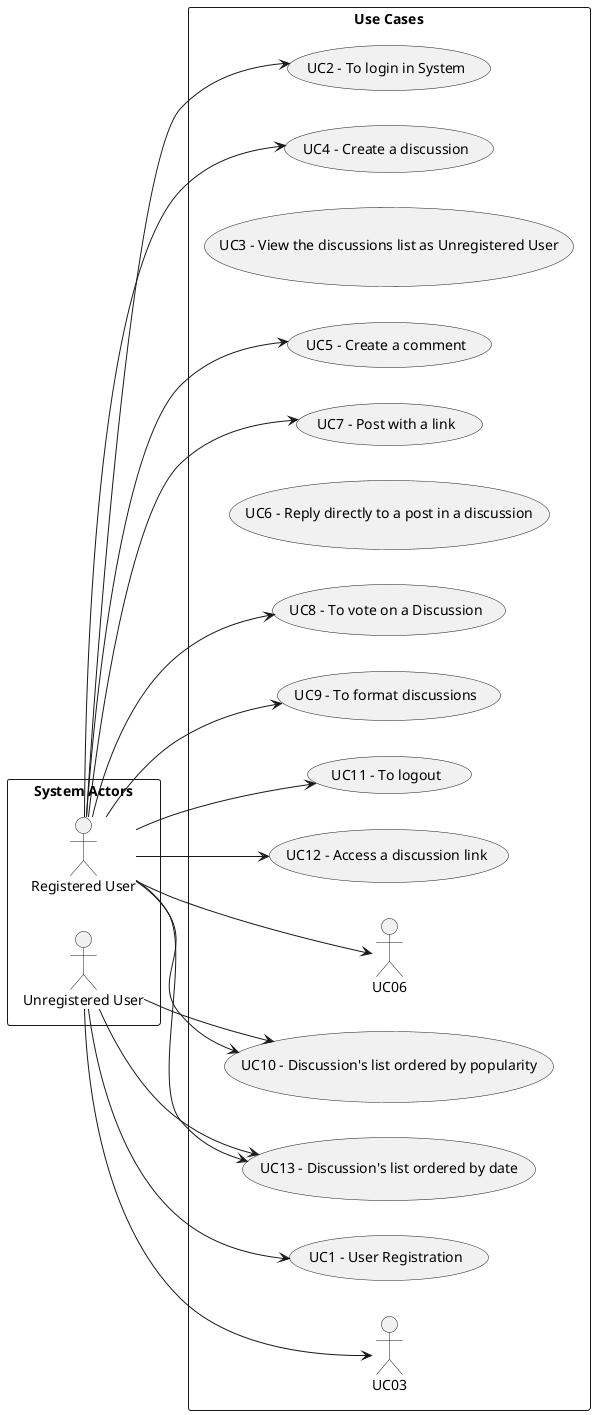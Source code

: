 @startuml
'skinparam monochrome true
skinparam packageStyle rectangle
'skinparam shadowing false

left to right direction

rectangle "System Actors" as actors {
    actor "Registered User" as RegisteredUser
    actor "Unregistered User" as UnregisteredUser
}

rectangle "Use Cases" as usecases {
    usecase "UC1 - User Registration" as UC01
    usecase "UC2 - To login in System" as UC02
    usecase "UC3 - View the discussions list as Unregistered User" as UC3
    usecase "UC4 - Create a discussion" as UC04
    usecase "UC5 - Create a comment" as UC05
    usecase "UC6 - Reply directly to a post in a discussion" as UC6
    usecase "UC7 - Post with a link" as UC07
    usecase "UC8 - To vote on a Discussion" as UC08
    usecase "UC9 - To format discussions" as UC09
    usecase "UC10 - Discussion's list ordered by popularity" as UC10
    usecase "UC11 - To logout" as UC11
    usecase "UC12 - Access a discussion link" as UC12
    usecase "UC13 - Discussion's list ordered by date" as UC13


   
    UnregisteredUser --> UC01
    RegisteredUser --> UC02
    UnregisteredUser --> UC03
    RegisteredUser --> UC04
    RegisteredUser --> UC05
    RegisteredUser --> UC06
    RegisteredUser --> UC07
    RegisteredUser --> UC08
    RegisteredUser --> UC09
    RegisteredUser --> UC10
    UnregisteredUser --> UC10
    RegisteredUser --> UC11
    RegisteredUser --> UC12
    RegisteredUser --> UC13
    UnregisteredUser --> UC13
    
    

}

@enduml
